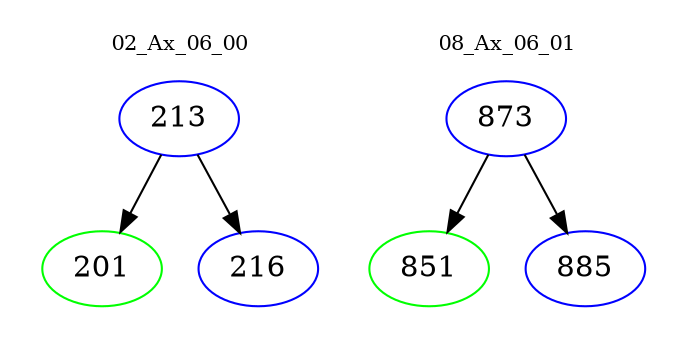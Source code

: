 digraph{
subgraph cluster_0 {
color = white
label = "02_Ax_06_00";
fontsize=10;
T0_213 [label="213", color="blue"]
T0_213 -> T0_201 [color="black"]
T0_201 [label="201", color="green"]
T0_213 -> T0_216 [color="black"]
T0_216 [label="216", color="blue"]
}
subgraph cluster_1 {
color = white
label = "08_Ax_06_01";
fontsize=10;
T1_873 [label="873", color="blue"]
T1_873 -> T1_851 [color="black"]
T1_851 [label="851", color="green"]
T1_873 -> T1_885 [color="black"]
T1_885 [label="885", color="blue"]
}
}
